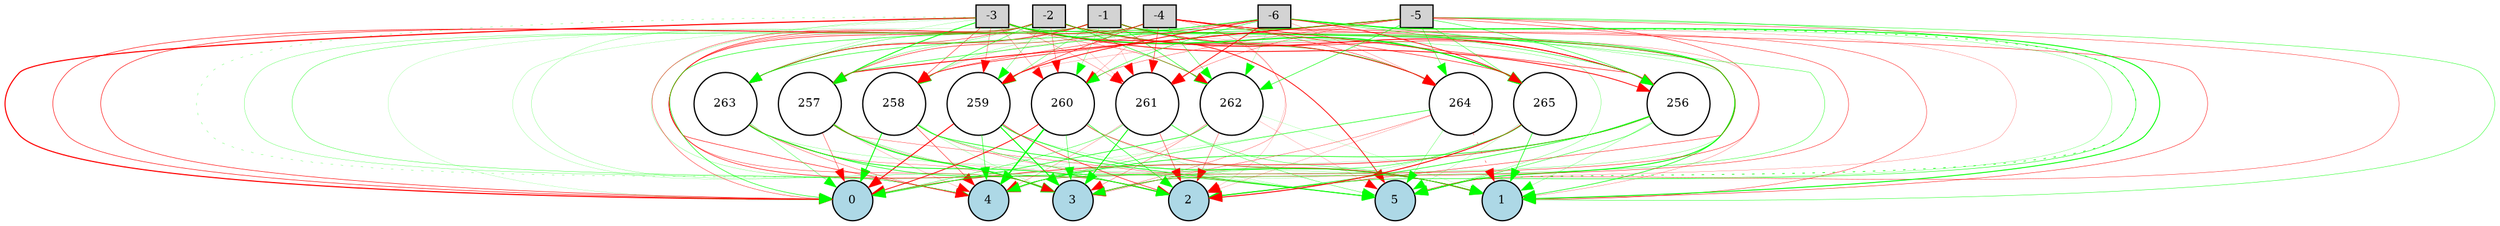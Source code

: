 digraph {
	node [fontsize=9 height=0.2 shape=circle width=0.2]
	-1 [fillcolor=lightgray shape=box style=filled]
	-2 [fillcolor=lightgray shape=box style=filled]
	-3 [fillcolor=lightgray shape=box style=filled]
	-4 [fillcolor=lightgray shape=box style=filled]
	-5 [fillcolor=lightgray shape=box style=filled]
	-6 [fillcolor=lightgray shape=box style=filled]
	0 [fillcolor=lightblue style=filled]
	1 [fillcolor=lightblue style=filled]
	2 [fillcolor=lightblue style=filled]
	3 [fillcolor=lightblue style=filled]
	4 [fillcolor=lightblue style=filled]
	5 [fillcolor=lightblue style=filled]
	256 [fillcolor=white style=filled]
	257 [fillcolor=white style=filled]
	258 [fillcolor=white style=filled]
	259 [fillcolor=white style=filled]
	260 [fillcolor=white style=filled]
	261 [fillcolor=white style=filled]
	262 [fillcolor=white style=filled]
	263 [fillcolor=white style=filled]
	264 [fillcolor=white style=filled]
	265 [fillcolor=white style=filled]
	-1 -> 256 [color=red penwidth=0.4157528281066313 style=solid]
	-1 -> 257 [color=red penwidth=0.10849399827274304 style=solid]
	-1 -> 258 [color=green penwidth=0.15279696989893082 style=solid]
	-1 -> 259 [color=green penwidth=0.2542200026772409 style=solid]
	-1 -> 260 [color=green penwidth=0.19431489228611992 style=solid]
	-1 -> 261 [color=red penwidth=0.11076505426721879 style=solid]
	-1 -> 262 [color=green penwidth=0.4091161277012656 style=solid]
	-1 -> 263 [color=red penwidth=0.5590282752550734 style=solid]
	-1 -> 264 [color=green penwidth=0.49516646603360437 style=solid]
	-1 -> 265 [color=red penwidth=0.2697488231398365 style=solid]
	-2 -> 256 [color=red penwidth=0.7182679597209802 style=solid]
	-2 -> 257 [color=green penwidth=0.22444913538026257 style=solid]
	-2 -> 258 [color=green penwidth=0.35724752755967804 style=solid]
	-2 -> 259 [color=green penwidth=0.2312184718394077 style=solid]
	-2 -> 260 [color=red penwidth=0.24048961366650776 style=solid]
	-2 -> 261 [color=red penwidth=0.12083016116849733 style=solid]
	-2 -> 262 [color=green penwidth=0.45338845289180174 style=solid]
	-2 -> 263 [color=red penwidth=0.3128892986395104 style=solid]
	-2 -> 264 [color=red penwidth=0.29454973489887487 style=solid]
	-2 -> 265 [color=green penwidth=0.28747033053953475 style=solid]
	-3 -> 256 [color=red penwidth=0.6436366400218254 style=solid]
	-3 -> 257 [color=green penwidth=0.6716994424580084 style=solid]
	-3 -> 258 [color=red penwidth=0.3250154964595928 style=solid]
	-3 -> 259 [color=red penwidth=0.23560071301322938 style=solid]
	-3 -> 260 [color=red penwidth=0.1834134918453449 style=solid]
	-3 -> 261 [color=red penwidth=0.1940803307415695 style=solid]
	-3 -> 262 [color=red penwidth=0.2584268919257109 style=solid]
	-3 -> 263 [color=green penwidth=0.14048414871237047 style=solid]
	-3 -> 264 [color=red penwidth=0.38352671372957337 style=solid]
	-3 -> 265 [color=green penwidth=0.8709437830873222 style=solid]
	-4 -> 256 [color=red penwidth=0.4164182290684202 style=solid]
	-4 -> 257 [color=red penwidth=0.30821222319698993 style=solid]
	-4 -> 258 [color=red penwidth=0.11193489187711554 style=solid]
	-4 -> 259 [color=red penwidth=0.3988456100846067 style=solid]
	-4 -> 260 [color=red penwidth=0.1592944001216658 style=solid]
	-4 -> 261 [color=red penwidth=0.36146714337932084 style=solid]
	-4 -> 262 [color=green penwidth=0.3027503442027218 style=solid]
	-4 -> 263 [color=green penwidth=0.16317703591440624 style=solid]
	-4 -> 264 [color=red penwidth=0.297071408152906 style=solid]
	-4 -> 265 [color=red penwidth=0.4064324321735865 style=solid]
	-5 -> 256 [color=green penwidth=0.3614197834296402 style=solid]
	-5 -> 257 [color=red penwidth=0.694976317246729 style=solid]
	-5 -> 258 [color=red penwidth=0.4491513831545585 style=solid]
	-5 -> 259 [color=red penwidth=0.143774711929948 style=solid]
	-5 -> 260 [color=red penwidth=0.24142972755504766 style=solid]
	-5 -> 261 [color=red penwidth=0.2179736519176068 style=solid]
	-5 -> 262 [color=green penwidth=0.41476882775063517 style=solid]
	-5 -> 263 [color=green penwidth=0.4008984363630448 style=solid]
	-5 -> 264 [color=green penwidth=0.3042616222959139 style=solid]
	-5 -> 265 [color=green penwidth=0.31126320456294565 style=solid]
	-6 -> 256 [color=green penwidth=0.3476001850453273 style=solid]
	-6 -> 257 [color=green penwidth=0.4033768279189702 style=solid]
	-6 -> 258 [color=red penwidth=0.32168489092175645 style=solid]
	-6 -> 259 [color=red penwidth=0.6326437933959528 style=solid]
	-6 -> 260 [color=green penwidth=0.36300387869455775 style=solid]
	-6 -> 261 [color=red penwidth=0.6135355652783653 style=solid]
	-6 -> 262 [color=green penwidth=0.1290457107092496 style=solid]
	-6 -> 263 [color=green penwidth=0.2752393351865059 style=solid]
	-6 -> 264 [color=red penwidth=0.1633051268619089 style=solid]
	-6 -> 265 [color=red penwidth=0.5223586573964019 style=solid]
	256 -> 0 [color=red penwidth=0.4790287499362078 style=solid]
	256 -> 1 [color=green penwidth=0.1720101407609977 style=solid]
	256 -> 2 [color=green penwidth=0.486750873502903 style=solid]
	256 -> 3 [color=green penwidth=0.11379937988076189 style=solid]
	256 -> 4 [color=green penwidth=0.5057549599081315 style=solid]
	256 -> 5 [color=green penwidth=0.34225729910168345 style=solid]
	257 -> 0 [color=red penwidth=0.28552899384330804 style=solid]
	257 -> 1 [color=green penwidth=0.2082657858029633 style=solid]
	257 -> 2 [color=red penwidth=0.1516256748357014 style=solid]
	257 -> 3 [color=green penwidth=0.7692985371903377 style=solid]
	257 -> 4 [color=red penwidth=0.13780547765763834 style=solid]
	257 -> 5 [color=red penwidth=0.23226018195495532 style=solid]
	258 -> 0 [color=green penwidth=0.7301799295865189 style=solid]
	258 -> 1 [color=red penwidth=0.2105185863562875 style=solid]
	258 -> 2 [color=green penwidth=0.30631123961699047 style=solid]
	258 -> 3 [color=green penwidth=0.15266283609500297 style=solid]
	258 -> 4 [color=red penwidth=0.34037330128791043 style=solid]
	258 -> 5 [color=green penwidth=0.5162446898953066 style=solid]
	259 -> 0 [color=red penwidth=0.7349388364126802 style=solid]
	259 -> 1 [color=green penwidth=0.524859903842417 style=solid]
	259 -> 2 [color=red penwidth=0.4397228534315156 style=solid]
	259 -> 3 [color=green penwidth=0.763824977029711 style=solid]
	259 -> 4 [color=green penwidth=0.4047090184568516 style=solid]
	259 -> 5 [color=green penwidth=0.13793756599311402 style=solid]
	260 -> 0 [color=red penwidth=0.6323237146511346 style=solid]
	260 -> 1 [color=red penwidth=0.38822308477882217 style=solid]
	260 -> 2 [color=green penwidth=0.42309907413867853 style=solid]
	260 -> 3 [color=green penwidth=0.3077356305899476 style=solid]
	260 -> 4 [color=green penwidth=1.0516598705262779 style=solid]
	260 -> 5 [color=green penwidth=0.13060296932070653 style=solid]
	261 -> 0 [color=green penwidth=0.2935654055737281 style=solid]
	261 -> 1 [color=green penwidth=0.28321883631446493 style=solid]
	261 -> 2 [color=red penwidth=0.3312560938169101 style=solid]
	261 -> 3 [color=green penwidth=0.6970041194043508 style=solid]
	261 -> 4 [color=red penwidth=0.1649566920433455 style=solid]
	261 -> 5 [color=green penwidth=0.26485249438181097 style=solid]
	262 -> 0 [color=green penwidth=0.4742710711088881 style=solid]
	262 -> 1 [color=green penwidth=0.10570742105047061 style=solid]
	262 -> 2 [color=red penwidth=0.24256015774333253 style=solid]
	262 -> 3 [color=red penwidth=0.21771986579503913 style=solid]
	262 -> 4 [color=red penwidth=0.10937903733569182 style=solid]
	262 -> 5 [color=red penwidth=0.120333576726074 style=solid]
	263 -> 0 [color=green penwidth=0.2583540174108264 style=solid]
	263 -> 1 [color=green penwidth=0.15554001566844403 style=solid]
	263 -> 2 [color=green penwidth=0.5896954467890512 style=solid]
	263 -> 3 [color=red penwidth=0.19259821890676826 style=solid]
	263 -> 4 [color=red penwidth=0.24746903558233438 style=solid]
	263 -> 5 [color=green penwidth=0.47540441629007246 style=solid]
	264 -> 0 [color=green penwidth=0.10420764629755673 style=solid]
	264 -> 1 [color=red penwidth=0.30488218138389334 style=dotted]
	264 -> 2 [color=red penwidth=0.13573846715576357 style=solid]
	264 -> 3 [color=red penwidth=0.23263034366081303 style=solid]
	264 -> 4 [color=green penwidth=0.36185301725146957 style=solid]
	264 -> 5 [color=green penwidth=0.20605160075845663 style=solid]
	265 -> 0 [color=green penwidth=0.14716966242052704 style=solid]
	265 -> 1 [color=green penwidth=0.4844892622483179 style=solid]
	265 -> 2 [color=red penwidth=0.7261368599077558 style=solid]
	265 -> 3 [color=green penwidth=0.23807107223319654 style=solid]
	265 -> 4 [color=green penwidth=0.1836144170037602 style=solid]
	265 -> 5 [color=green penwidth=0.126049582654122 style=solid]
	-1 -> 0 [color=red penwidth=0.40071009216318154 style=solid]
	-1 -> 1 [color=red penwidth=0.17379221966697378 style=solid]
	-1 -> 2 [color=red penwidth=0.10993355169845241 style=solid]
	-1 -> 3 [color=red penwidth=0.27738905701689875 style=solid]
	-1 -> 4 [color=green penwidth=0.2468685810356241 style=solid]
	-1 -> 5 [color=green penwidth=0.6943579008563346 style=solid]
	-2 -> 0 [color=red penwidth=0.40644124628169065 style=solid]
	-2 -> 1 [color=red penwidth=0.2976348740256549 style=solid]
	-2 -> 2 [color=red penwidth=0.42801843328381906 style=solid]
	-2 -> 3 [color=green penwidth=0.14528433923076622 style=solid]
	-2 -> 4 [color=green penwidth=0.18105720851076693 style=solid]
	-2 -> 5 [color=green penwidth=0.19015802239409352 style=solid]
	-3 -> 0 [color=red penwidth=0.8635594596820749 style=solid]
	-3 -> 1 [color=green penwidth=0.48281267295684716 style=solid]
	-3 -> 2 [color=green penwidth=0.1607617278547941 style=solid]
	-3 -> 3 [color=green penwidth=0.11793216875591843 style=solid]
	-3 -> 4 [color=green penwidth=0.18534683500102428 style=dotted]
	-3 -> 5 [color=red penwidth=0.6099990730771456 style=solid]
	-4 -> 0 [color=red penwidth=0.28361042113218615 style=solid]
	-4 -> 1 [color=red penwidth=0.32874804058363705 style=solid]
	-4 -> 2 [color=red penwidth=0.3297046335335858 style=solid]
	-4 -> 3 [color=red penwidth=0.20308804019522436 style=solid]
	-4 -> 4 [color=red penwidth=0.39665750009093825 style=solid]
	-4 -> 5 [color=red penwidth=0.14892876248809767 style=solid]
	-5 -> 0 [color=green penwidth=0.41815451681475957 style=solid]
	-5 -> 1 [color=green penwidth=0.2902224915457626 style=solid]
	-5 -> 2 [color=green penwidth=0.35709993407519425 style=solid]
	-5 -> 3 [color=red penwidth=0.3184844497867574 style=solid]
	-5 -> 4 [color=red penwidth=0.33540924805861994 style=solid]
	-5 -> 5 [color=red penwidth=0.27153581970931007 style=solid]
	-6 -> 0 [color=green penwidth=0.10222823654814947 style=solid]
	-6 -> 1 [color=green penwidth=0.7158060702189523 style=solid]
	-6 -> 2 [color=green penwidth=0.1743311929409879 style=solid]
	-6 -> 3 [color=green penwidth=0.27232849156672384 style=solid]
	-6 -> 4 [color=green penwidth=0.19027716950237328 style=solid]
	-6 -> 5 [color=green penwidth=0.5074213613690757 style=dotted]
}
